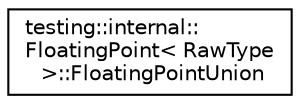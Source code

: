 digraph "Graphical Class Hierarchy"
{
 // INTERACTIVE_SVG=YES
 // LATEX_PDF_SIZE
  edge [fontname="Helvetica",fontsize="10",labelfontname="Helvetica",labelfontsize="10"];
  node [fontname="Helvetica",fontsize="10",shape=record];
  rankdir="LR";
  Node0 [label="testing::internal::\lFloatingPoint\< RawType\l \>::FloatingPointUnion",height=0.2,width=0.4,color="black", fillcolor="white", style="filled",URL="$d3/d6f/uniontesting_1_1internal_1_1_floating_point_1_1_floating_point_union.html",tooltip=" "];
}
